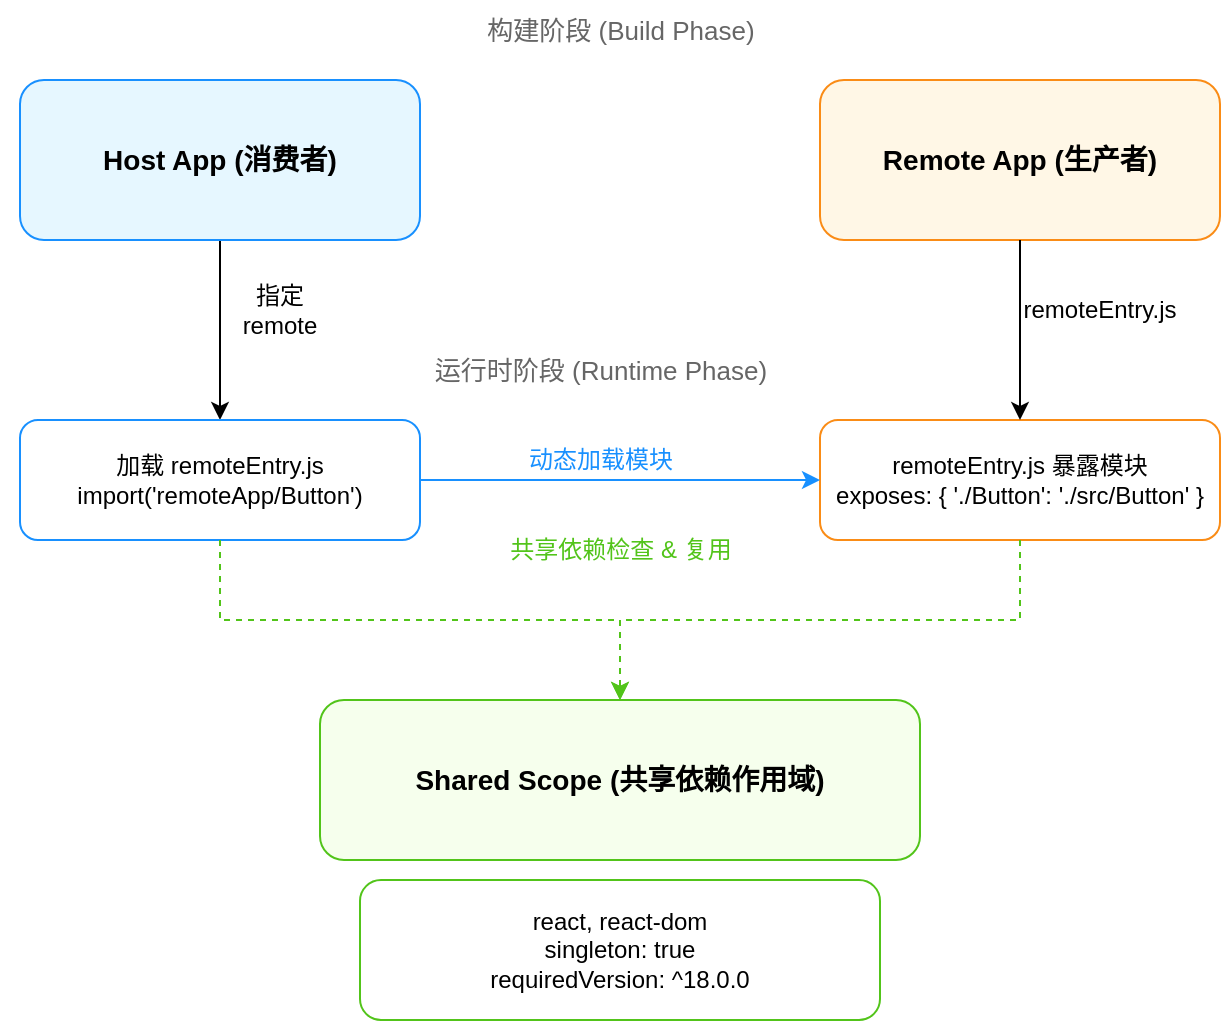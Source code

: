 <mxfile version="28.2.8">
  <diagram name="Module Federation Architecture" id="BtWzFBceQpt8J4g2CMHI">
    <mxGraphModel dx="1514" dy="696" grid="1" gridSize="10" guides="1" tooltips="1" connect="1" arrows="1" fold="1" page="1" pageScale="1" pageWidth="827" pageHeight="1169" math="0" shadow="0">
      <root>
        <mxCell id="0" />
        <mxCell id="1" parent="0" />
        <mxCell id="bQjRJPH-pXrTKvn5nCwy-52" style="edgeStyle=orthogonalEdgeStyle;rounded=0;orthogonalLoop=1;jettySize=auto;html=1;entryX=0.5;entryY=0;entryDx=0;entryDy=0;" edge="1" parent="1" source="bQjRJPH-pXrTKvn5nCwy-39" target="bQjRJPH-pXrTKvn5nCwy-40">
          <mxGeometry relative="1" as="geometry" />
        </mxCell>
        <mxCell id="bQjRJPH-pXrTKvn5nCwy-39" value="Host App (消费者)" style="rounded=1;whiteSpace=wrap;html=1;fillColor=#E6F7FF;strokeColor=#1890FF;fontSize=14;fontStyle=1;" vertex="1" parent="1">
          <mxGeometry x="100" y="100" width="200" height="80" as="geometry" />
        </mxCell>
        <mxCell id="bQjRJPH-pXrTKvn5nCwy-40" value="加载 remoteEntry.js&#xa;import(&#39;remoteApp/Button&#39;)" style="rounded=1;whiteSpace=wrap;html=1;fillColor=#FFFFFF;strokeColor=#1890FF;fontSize=12;" vertex="1" parent="1">
          <mxGeometry x="100" y="270" width="200" height="60" as="geometry" />
        </mxCell>
        <mxCell id="bQjRJPH-pXrTKvn5nCwy-41" value="Remote App (生产者)" style="rounded=1;whiteSpace=wrap;html=1;fillColor=#FFF7E6;strokeColor=#FA8C16;fontSize=14;fontStyle=1;" vertex="1" parent="1">
          <mxGeometry x="500" y="100" width="200" height="80" as="geometry" />
        </mxCell>
        <mxCell id="bQjRJPH-pXrTKvn5nCwy-42" value="remoteEntry.js 暴露模块&#xa;exposes: { &#39;./Button&#39;: &#39;./src/Button&#39; }" style="rounded=1;whiteSpace=wrap;html=1;fillColor=#FFFFFF;strokeColor=#FA8C16;fontSize=12;" vertex="1" parent="1">
          <mxGeometry x="500" y="270" width="200" height="60" as="geometry" />
        </mxCell>
        <mxCell id="bQjRJPH-pXrTKvn5nCwy-43" value="Shared Scope (共享依赖作用域)" style="rounded=1;whiteSpace=wrap;html=1;fillColor=#F6FFED;strokeColor=#52C41A;fontSize=14;fontStyle=1;" vertex="1" parent="1">
          <mxGeometry x="250" y="410" width="300" height="80" as="geometry" />
        </mxCell>
        <mxCell id="bQjRJPH-pXrTKvn5nCwy-44" value="react, react-dom&#xa;singleton: true&#xa;requiredVersion: ^18.0.0" style="rounded=1;whiteSpace=wrap;html=1;fillColor=#FFFFFF;strokeColor=#52C41A;fontSize=12;" vertex="1" parent="1">
          <mxGeometry x="270" y="500" width="260" height="70" as="geometry" />
        </mxCell>
        <mxCell id="bQjRJPH-pXrTKvn5nCwy-45" style="edgeStyle=orthogonalEdgeStyle;rounded=0;orthogonalLoop=1;jettySize=auto;html=1;strokeColor=#1890FF;" edge="1" parent="1" source="bQjRJPH-pXrTKvn5nCwy-40" target="bQjRJPH-pXrTKvn5nCwy-42">
          <mxGeometry relative="1" as="geometry" />
        </mxCell>
        <mxCell id="bQjRJPH-pXrTKvn5nCwy-46" style="edgeStyle=orthogonalEdgeStyle;rounded=0;orthogonalLoop=1;jettySize=auto;html=1;strokeColor=#52C41A;dashed=1;" edge="1" parent="1" source="bQjRJPH-pXrTKvn5nCwy-40" target="bQjRJPH-pXrTKvn5nCwy-43">
          <mxGeometry relative="1" as="geometry" />
        </mxCell>
        <mxCell id="bQjRJPH-pXrTKvn5nCwy-47" style="edgeStyle=orthogonalEdgeStyle;rounded=0;orthogonalLoop=1;jettySize=auto;html=1;strokeColor=#52C41A;dashed=1;" edge="1" parent="1" source="bQjRJPH-pXrTKvn5nCwy-42" target="bQjRJPH-pXrTKvn5nCwy-43">
          <mxGeometry relative="1" as="geometry" />
        </mxCell>
        <mxCell id="bQjRJPH-pXrTKvn5nCwy-48" value="构建阶段 (Build Phase)" style="text;html=1;align=center;verticalAlign=middle;fontSize=13;fontColor=#666666;" vertex="1" parent="1">
          <mxGeometry x="100" y="60" width="600" height="30" as="geometry" />
        </mxCell>
        <mxCell id="bQjRJPH-pXrTKvn5nCwy-49" value="运行时阶段 (Runtime Phase)" style="text;html=1;align=center;verticalAlign=middle;fontSize=13;fontColor=#666666;" vertex="1" parent="1">
          <mxGeometry x="90" y="230" width="600" height="30" as="geometry" />
        </mxCell>
        <mxCell id="bQjRJPH-pXrTKvn5nCwy-50" value="动态加载模块" style="text;html=1;align=center;verticalAlign=middle;fontSize=12;fontColor=#1890FF;rotation=0;" vertex="1" parent="1">
          <mxGeometry x="315" y="275" width="150" height="30" as="geometry" />
        </mxCell>
        <mxCell id="bQjRJPH-pXrTKvn5nCwy-51" value="共享依赖检查 &amp; 复用" style="text;html=1;align=center;verticalAlign=middle;fontSize=12;fontColor=#52C41A;" vertex="1" parent="1">
          <mxGeometry x="310" y="320" width="180" height="30" as="geometry" />
        </mxCell>
        <mxCell id="bQjRJPH-pXrTKvn5nCwy-53" value="指定remote" style="text;html=1;whiteSpace=wrap;strokeColor=none;fillColor=none;align=center;verticalAlign=middle;rounded=0;" vertex="1" parent="1">
          <mxGeometry x="200" y="200" width="60" height="30" as="geometry" />
        </mxCell>
        <mxCell id="bQjRJPH-pXrTKvn5nCwy-54" style="edgeStyle=orthogonalEdgeStyle;rounded=0;orthogonalLoop=1;jettySize=auto;html=1;entryX=0.5;entryY=0;entryDx=0;entryDy=0;exitX=0.5;exitY=1;exitDx=0;exitDy=0;" edge="1" parent="1" source="bQjRJPH-pXrTKvn5nCwy-41" target="bQjRJPH-pXrTKvn5nCwy-42">
          <mxGeometry relative="1" as="geometry">
            <mxPoint x="600" y="190" as="sourcePoint" />
            <mxPoint x="610" y="290" as="targetPoint" />
          </mxGeometry>
        </mxCell>
        <mxCell id="bQjRJPH-pXrTKvn5nCwy-55" value="remoteEntry.js" style="text;html=1;whiteSpace=wrap;strokeColor=none;fillColor=none;align=center;verticalAlign=middle;rounded=0;" vertex="1" parent="1">
          <mxGeometry x="610" y="200" width="60" height="30" as="geometry" />
        </mxCell>
      </root>
    </mxGraphModel>
  </diagram>
</mxfile>
